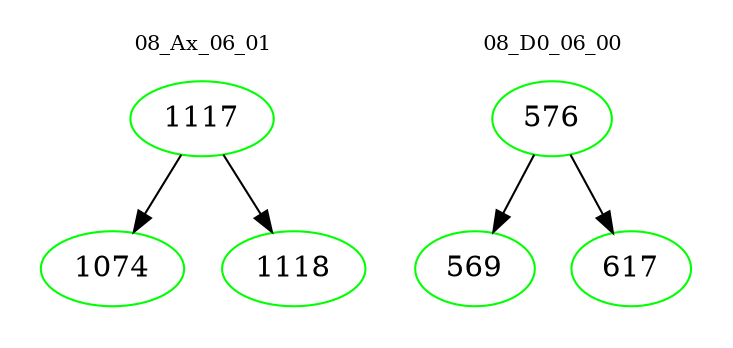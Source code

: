 digraph{
subgraph cluster_0 {
color = white
label = "08_Ax_06_01";
fontsize=10;
T0_1117 [label="1117", color="green"]
T0_1117 -> T0_1074 [color="black"]
T0_1074 [label="1074", color="green"]
T0_1117 -> T0_1118 [color="black"]
T0_1118 [label="1118", color="green"]
}
subgraph cluster_1 {
color = white
label = "08_D0_06_00";
fontsize=10;
T1_576 [label="576", color="green"]
T1_576 -> T1_569 [color="black"]
T1_569 [label="569", color="green"]
T1_576 -> T1_617 [color="black"]
T1_617 [label="617", color="green"]
}
}
